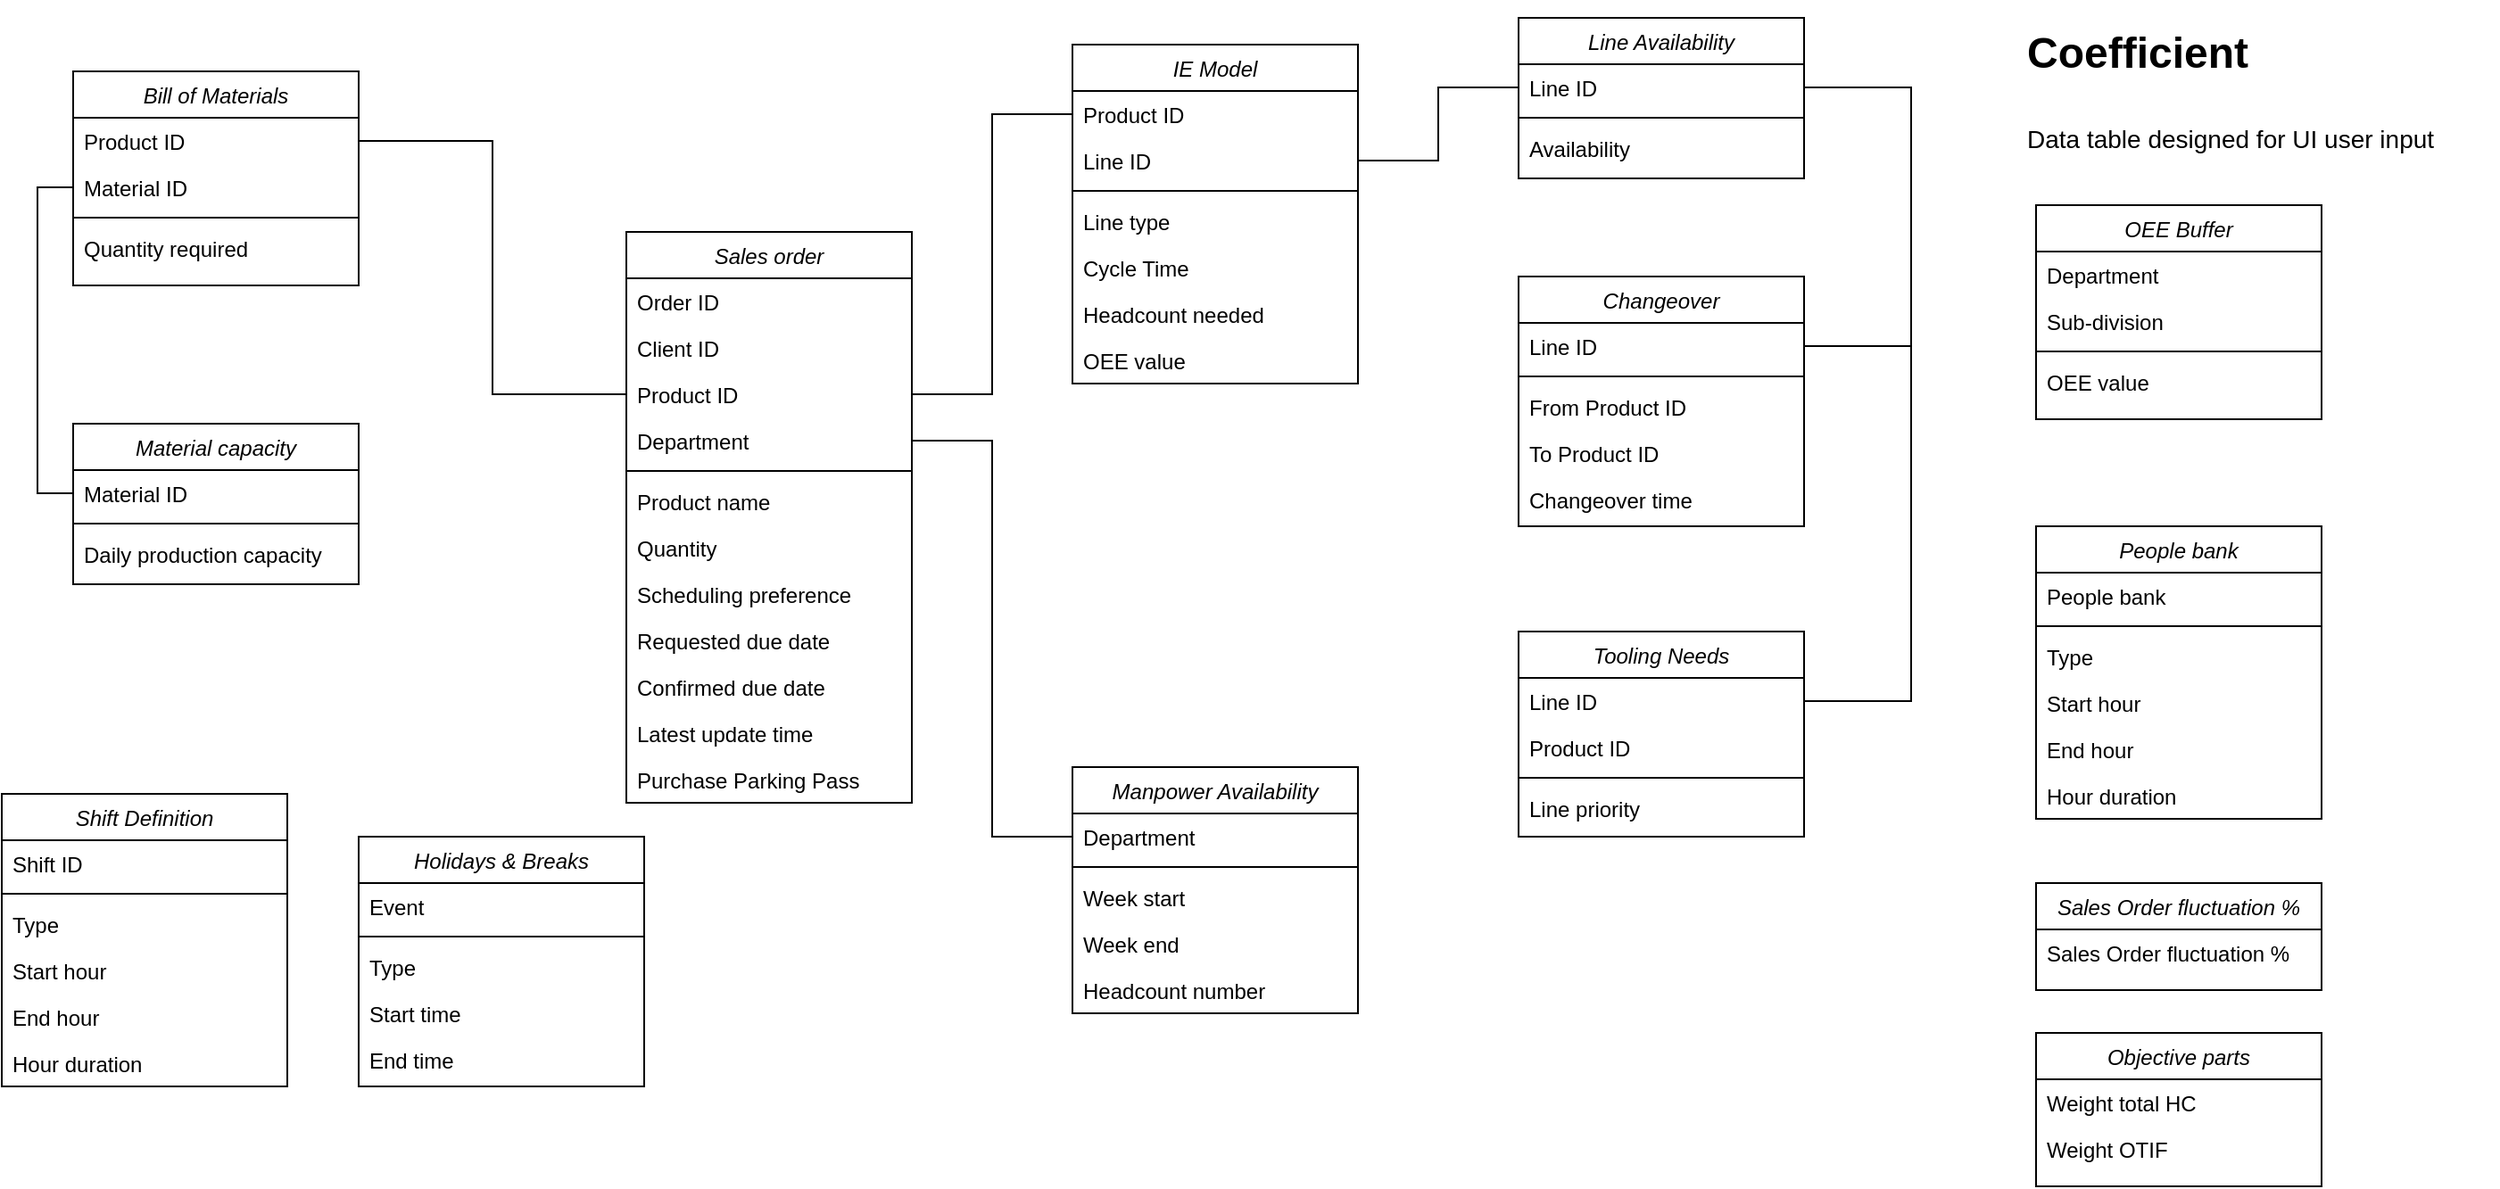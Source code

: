 <mxfile version="15.2.9" type="github">
  <diagram id="C5RBs43oDa-KdzZeNtuy" name="Page-1">
    <mxGraphModel dx="2391" dy="950" grid="1" gridSize="10" guides="1" tooltips="1" connect="1" arrows="1" fold="1" page="1" pageScale="1" pageWidth="827" pageHeight="1169" math="0" shadow="0">
      <root>
        <mxCell id="WIyWlLk6GJQsqaUBKTNV-0" />
        <mxCell id="WIyWlLk6GJQsqaUBKTNV-1" parent="WIyWlLk6GJQsqaUBKTNV-0" />
        <mxCell id="zkfFHV4jXpPFQw0GAbJ--0" value="Sales order" style="swimlane;fontStyle=2;align=center;verticalAlign=top;childLayout=stackLayout;horizontal=1;startSize=26;horizontalStack=0;resizeParent=1;resizeLast=0;collapsible=1;marginBottom=0;rounded=0;shadow=0;strokeWidth=1;" parent="WIyWlLk6GJQsqaUBKTNV-1" vertex="1">
          <mxGeometry x="-300" y="180" width="160" height="320" as="geometry">
            <mxRectangle x="230" y="140" width="160" height="26" as="alternateBounds" />
          </mxGeometry>
        </mxCell>
        <mxCell id="zkfFHV4jXpPFQw0GAbJ--1" value="Order ID" style="text;align=left;verticalAlign=top;spacingLeft=4;spacingRight=4;overflow=hidden;rotatable=0;points=[[0,0.5],[1,0.5]];portConstraint=eastwest;" parent="zkfFHV4jXpPFQw0GAbJ--0" vertex="1">
          <mxGeometry y="26" width="160" height="26" as="geometry" />
        </mxCell>
        <mxCell id="zkfFHV4jXpPFQw0GAbJ--2" value="Client ID" style="text;align=left;verticalAlign=top;spacingLeft=4;spacingRight=4;overflow=hidden;rotatable=0;points=[[0,0.5],[1,0.5]];portConstraint=eastwest;rounded=0;shadow=0;html=0;" parent="zkfFHV4jXpPFQw0GAbJ--0" vertex="1">
          <mxGeometry y="52" width="160" height="26" as="geometry" />
        </mxCell>
        <mxCell id="1jOO3ArM0hiH_svfBbHQ-134" value="Product ID" style="text;align=left;verticalAlign=top;spacingLeft=4;spacingRight=4;overflow=hidden;rotatable=0;points=[[0,0.5],[1,0.5]];portConstraint=eastwest;rounded=0;shadow=0;html=0;" vertex="1" parent="zkfFHV4jXpPFQw0GAbJ--0">
          <mxGeometry y="78" width="160" height="26" as="geometry" />
        </mxCell>
        <mxCell id="zkfFHV4jXpPFQw0GAbJ--3" value="Department" style="text;align=left;verticalAlign=top;spacingLeft=4;spacingRight=4;overflow=hidden;rotatable=0;points=[[0,0.5],[1,0.5]];portConstraint=eastwest;rounded=0;shadow=0;html=0;" parent="zkfFHV4jXpPFQw0GAbJ--0" vertex="1">
          <mxGeometry y="104" width="160" height="26" as="geometry" />
        </mxCell>
        <mxCell id="zkfFHV4jXpPFQw0GAbJ--4" value="" style="line;html=1;strokeWidth=1;align=left;verticalAlign=middle;spacingTop=-1;spacingLeft=3;spacingRight=3;rotatable=0;labelPosition=right;points=[];portConstraint=eastwest;" parent="zkfFHV4jXpPFQw0GAbJ--0" vertex="1">
          <mxGeometry y="130" width="160" height="8" as="geometry" />
        </mxCell>
        <mxCell id="1jOO3ArM0hiH_svfBbHQ-1" value="Product name" style="text;align=left;verticalAlign=top;spacingLeft=4;spacingRight=4;overflow=hidden;rotatable=0;points=[[0,0.5],[1,0.5]];portConstraint=eastwest;rounded=0;shadow=0;html=0;" vertex="1" parent="zkfFHV4jXpPFQw0GAbJ--0">
          <mxGeometry y="138" width="160" height="26" as="geometry" />
        </mxCell>
        <mxCell id="1jOO3ArM0hiH_svfBbHQ-2" value="Quantity" style="text;align=left;verticalAlign=top;spacingLeft=4;spacingRight=4;overflow=hidden;rotatable=0;points=[[0,0.5],[1,0.5]];portConstraint=eastwest;rounded=0;shadow=0;html=0;" vertex="1" parent="zkfFHV4jXpPFQw0GAbJ--0">
          <mxGeometry y="164" width="160" height="26" as="geometry" />
        </mxCell>
        <mxCell id="1jOO3ArM0hiH_svfBbHQ-5" value="Scheduling preference" style="text;align=left;verticalAlign=top;spacingLeft=4;spacingRight=4;overflow=hidden;rotatable=0;points=[[0,0.5],[1,0.5]];portConstraint=eastwest;rounded=0;shadow=0;html=0;" vertex="1" parent="zkfFHV4jXpPFQw0GAbJ--0">
          <mxGeometry y="190" width="160" height="26" as="geometry" />
        </mxCell>
        <mxCell id="1jOO3ArM0hiH_svfBbHQ-3" value="Requested due date" style="text;align=left;verticalAlign=top;spacingLeft=4;spacingRight=4;overflow=hidden;rotatable=0;points=[[0,0.5],[1,0.5]];portConstraint=eastwest;rounded=0;shadow=0;html=0;" vertex="1" parent="zkfFHV4jXpPFQw0GAbJ--0">
          <mxGeometry y="216" width="160" height="26" as="geometry" />
        </mxCell>
        <mxCell id="1jOO3ArM0hiH_svfBbHQ-4" value="Confirmed due date" style="text;align=left;verticalAlign=top;spacingLeft=4;spacingRight=4;overflow=hidden;rotatable=0;points=[[0,0.5],[1,0.5]];portConstraint=eastwest;rounded=0;shadow=0;html=0;" vertex="1" parent="zkfFHV4jXpPFQw0GAbJ--0">
          <mxGeometry y="242" width="160" height="26" as="geometry" />
        </mxCell>
        <mxCell id="1jOO3ArM0hiH_svfBbHQ-6" value="Latest update time" style="text;align=left;verticalAlign=top;spacingLeft=4;spacingRight=4;overflow=hidden;rotatable=0;points=[[0,0.5],[1,0.5]];portConstraint=eastwest;rounded=0;shadow=0;html=0;" vertex="1" parent="zkfFHV4jXpPFQw0GAbJ--0">
          <mxGeometry y="268" width="160" height="26" as="geometry" />
        </mxCell>
        <mxCell id="zkfFHV4jXpPFQw0GAbJ--5" value="Purchase Parking Pass" style="text;align=left;verticalAlign=top;spacingLeft=4;spacingRight=4;overflow=hidden;rotatable=0;points=[[0,0.5],[1,0.5]];portConstraint=eastwest;" parent="zkfFHV4jXpPFQw0GAbJ--0" vertex="1">
          <mxGeometry y="294" width="160" height="26" as="geometry" />
        </mxCell>
        <mxCell id="1jOO3ArM0hiH_svfBbHQ-14" value="Line Availability" style="swimlane;fontStyle=2;align=center;verticalAlign=top;childLayout=stackLayout;horizontal=1;startSize=26;horizontalStack=0;resizeParent=1;resizeLast=0;collapsible=1;marginBottom=0;rounded=0;shadow=0;strokeWidth=1;" vertex="1" parent="WIyWlLk6GJQsqaUBKTNV-1">
          <mxGeometry x="200" y="60" width="160" height="90" as="geometry">
            <mxRectangle x="230" y="140" width="160" height="26" as="alternateBounds" />
          </mxGeometry>
        </mxCell>
        <mxCell id="1jOO3ArM0hiH_svfBbHQ-15" value="Line ID" style="text;align=left;verticalAlign=top;spacingLeft=4;spacingRight=4;overflow=hidden;rotatable=0;points=[[0,0.5],[1,0.5]];portConstraint=eastwest;" vertex="1" parent="1jOO3ArM0hiH_svfBbHQ-14">
          <mxGeometry y="26" width="160" height="26" as="geometry" />
        </mxCell>
        <mxCell id="1jOO3ArM0hiH_svfBbHQ-18" value="" style="line;html=1;strokeWidth=1;align=left;verticalAlign=middle;spacingTop=-1;spacingLeft=3;spacingRight=3;rotatable=0;labelPosition=right;points=[];portConstraint=eastwest;" vertex="1" parent="1jOO3ArM0hiH_svfBbHQ-14">
          <mxGeometry y="52" width="160" height="8" as="geometry" />
        </mxCell>
        <mxCell id="1jOO3ArM0hiH_svfBbHQ-19" value="Availability" style="text;align=left;verticalAlign=top;spacingLeft=4;spacingRight=4;overflow=hidden;rotatable=0;points=[[0,0.5],[1,0.5]];portConstraint=eastwest;rounded=0;shadow=0;html=0;" vertex="1" parent="1jOO3ArM0hiH_svfBbHQ-14">
          <mxGeometry y="60" width="160" height="26" as="geometry" />
        </mxCell>
        <mxCell id="1jOO3ArM0hiH_svfBbHQ-26" value="IE Model" style="swimlane;fontStyle=2;align=center;verticalAlign=top;childLayout=stackLayout;horizontal=1;startSize=26;horizontalStack=0;resizeParent=1;resizeLast=0;collapsible=1;marginBottom=0;rounded=0;shadow=0;strokeWidth=1;" vertex="1" parent="WIyWlLk6GJQsqaUBKTNV-1">
          <mxGeometry x="-50" y="75" width="160" height="190" as="geometry">
            <mxRectangle x="230" y="140" width="160" height="26" as="alternateBounds" />
          </mxGeometry>
        </mxCell>
        <mxCell id="1jOO3ArM0hiH_svfBbHQ-27" value="Product ID" style="text;align=left;verticalAlign=top;spacingLeft=4;spacingRight=4;overflow=hidden;rotatable=0;points=[[0,0.5],[1,0.5]];portConstraint=eastwest;" vertex="1" parent="1jOO3ArM0hiH_svfBbHQ-26">
          <mxGeometry y="26" width="160" height="26" as="geometry" />
        </mxCell>
        <mxCell id="1jOO3ArM0hiH_svfBbHQ-30" value="Line ID" style="text;align=left;verticalAlign=top;spacingLeft=4;spacingRight=4;overflow=hidden;rotatable=0;points=[[0,0.5],[1,0.5]];portConstraint=eastwest;" vertex="1" parent="1jOO3ArM0hiH_svfBbHQ-26">
          <mxGeometry y="52" width="160" height="26" as="geometry" />
        </mxCell>
        <mxCell id="1jOO3ArM0hiH_svfBbHQ-28" value="" style="line;html=1;strokeWidth=1;align=left;verticalAlign=middle;spacingTop=-1;spacingLeft=3;spacingRight=3;rotatable=0;labelPosition=right;points=[];portConstraint=eastwest;" vertex="1" parent="1jOO3ArM0hiH_svfBbHQ-26">
          <mxGeometry y="78" width="160" height="8" as="geometry" />
        </mxCell>
        <mxCell id="1jOO3ArM0hiH_svfBbHQ-29" value="Line type" style="text;align=left;verticalAlign=top;spacingLeft=4;spacingRight=4;overflow=hidden;rotatable=0;points=[[0,0.5],[1,0.5]];portConstraint=eastwest;rounded=0;shadow=0;html=0;" vertex="1" parent="1jOO3ArM0hiH_svfBbHQ-26">
          <mxGeometry y="86" width="160" height="26" as="geometry" />
        </mxCell>
        <mxCell id="1jOO3ArM0hiH_svfBbHQ-31" value="Cycle Time" style="text;align=left;verticalAlign=top;spacingLeft=4;spacingRight=4;overflow=hidden;rotatable=0;points=[[0,0.5],[1,0.5]];portConstraint=eastwest;rounded=0;shadow=0;html=0;" vertex="1" parent="1jOO3ArM0hiH_svfBbHQ-26">
          <mxGeometry y="112" width="160" height="26" as="geometry" />
        </mxCell>
        <mxCell id="1jOO3ArM0hiH_svfBbHQ-32" value="Headcount needed" style="text;align=left;verticalAlign=top;spacingLeft=4;spacingRight=4;overflow=hidden;rotatable=0;points=[[0,0.5],[1,0.5]];portConstraint=eastwest;rounded=0;shadow=0;html=0;" vertex="1" parent="1jOO3ArM0hiH_svfBbHQ-26">
          <mxGeometry y="138" width="160" height="26" as="geometry" />
        </mxCell>
        <mxCell id="1jOO3ArM0hiH_svfBbHQ-33" value="OEE value" style="text;align=left;verticalAlign=top;spacingLeft=4;spacingRight=4;overflow=hidden;rotatable=0;points=[[0,0.5],[1,0.5]];portConstraint=eastwest;rounded=0;shadow=0;html=0;" vertex="1" parent="1jOO3ArM0hiH_svfBbHQ-26">
          <mxGeometry y="164" width="160" height="26" as="geometry" />
        </mxCell>
        <mxCell id="1jOO3ArM0hiH_svfBbHQ-35" value="Changeover" style="swimlane;fontStyle=2;align=center;verticalAlign=top;childLayout=stackLayout;horizontal=1;startSize=26;horizontalStack=0;resizeParent=1;resizeLast=0;collapsible=1;marginBottom=0;rounded=0;shadow=0;strokeWidth=1;" vertex="1" parent="WIyWlLk6GJQsqaUBKTNV-1">
          <mxGeometry x="200" y="205" width="160" height="140" as="geometry">
            <mxRectangle x="230" y="140" width="160" height="26" as="alternateBounds" />
          </mxGeometry>
        </mxCell>
        <mxCell id="1jOO3ArM0hiH_svfBbHQ-36" value="Line ID" style="text;align=left;verticalAlign=top;spacingLeft=4;spacingRight=4;overflow=hidden;rotatable=0;points=[[0,0.5],[1,0.5]];portConstraint=eastwest;" vertex="1" parent="1jOO3ArM0hiH_svfBbHQ-35">
          <mxGeometry y="26" width="160" height="26" as="geometry" />
        </mxCell>
        <mxCell id="1jOO3ArM0hiH_svfBbHQ-37" value="" style="line;html=1;strokeWidth=1;align=left;verticalAlign=middle;spacingTop=-1;spacingLeft=3;spacingRight=3;rotatable=0;labelPosition=right;points=[];portConstraint=eastwest;" vertex="1" parent="1jOO3ArM0hiH_svfBbHQ-35">
          <mxGeometry y="52" width="160" height="8" as="geometry" />
        </mxCell>
        <mxCell id="1jOO3ArM0hiH_svfBbHQ-38" value="From Product ID" style="text;align=left;verticalAlign=top;spacingLeft=4;spacingRight=4;overflow=hidden;rotatable=0;points=[[0,0.5],[1,0.5]];portConstraint=eastwest;rounded=0;shadow=0;html=0;" vertex="1" parent="1jOO3ArM0hiH_svfBbHQ-35">
          <mxGeometry y="60" width="160" height="26" as="geometry" />
        </mxCell>
        <mxCell id="1jOO3ArM0hiH_svfBbHQ-39" value="To Product ID" style="text;align=left;verticalAlign=top;spacingLeft=4;spacingRight=4;overflow=hidden;rotatable=0;points=[[0,0.5],[1,0.5]];portConstraint=eastwest;rounded=0;shadow=0;html=0;" vertex="1" parent="1jOO3ArM0hiH_svfBbHQ-35">
          <mxGeometry y="86" width="160" height="26" as="geometry" />
        </mxCell>
        <mxCell id="1jOO3ArM0hiH_svfBbHQ-40" value="Changeover time" style="text;align=left;verticalAlign=top;spacingLeft=4;spacingRight=4;overflow=hidden;rotatable=0;points=[[0,0.5],[1,0.5]];portConstraint=eastwest;rounded=0;shadow=0;html=0;" vertex="1" parent="1jOO3ArM0hiH_svfBbHQ-35">
          <mxGeometry y="112" width="160" height="26" as="geometry" />
        </mxCell>
        <mxCell id="1jOO3ArM0hiH_svfBbHQ-42" value="Tooling Needs" style="swimlane;fontStyle=2;align=center;verticalAlign=top;childLayout=stackLayout;horizontal=1;startSize=26;horizontalStack=0;resizeParent=1;resizeLast=0;collapsible=1;marginBottom=0;rounded=0;shadow=0;strokeWidth=1;" vertex="1" parent="WIyWlLk6GJQsqaUBKTNV-1">
          <mxGeometry x="200" y="404" width="160" height="115" as="geometry">
            <mxRectangle x="230" y="140" width="160" height="26" as="alternateBounds" />
          </mxGeometry>
        </mxCell>
        <mxCell id="1jOO3ArM0hiH_svfBbHQ-43" value="Line ID" style="text;align=left;verticalAlign=top;spacingLeft=4;spacingRight=4;overflow=hidden;rotatable=0;points=[[0,0.5],[1,0.5]];portConstraint=eastwest;" vertex="1" parent="1jOO3ArM0hiH_svfBbHQ-42">
          <mxGeometry y="26" width="160" height="26" as="geometry" />
        </mxCell>
        <mxCell id="1jOO3ArM0hiH_svfBbHQ-48" value="Product ID" style="text;align=left;verticalAlign=top;spacingLeft=4;spacingRight=4;overflow=hidden;rotatable=0;points=[[0,0.5],[1,0.5]];portConstraint=eastwest;" vertex="1" parent="1jOO3ArM0hiH_svfBbHQ-42">
          <mxGeometry y="52" width="160" height="26" as="geometry" />
        </mxCell>
        <mxCell id="1jOO3ArM0hiH_svfBbHQ-44" value="" style="line;html=1;strokeWidth=1;align=left;verticalAlign=middle;spacingTop=-1;spacingLeft=3;spacingRight=3;rotatable=0;labelPosition=right;points=[];portConstraint=eastwest;" vertex="1" parent="1jOO3ArM0hiH_svfBbHQ-42">
          <mxGeometry y="78" width="160" height="8" as="geometry" />
        </mxCell>
        <mxCell id="1jOO3ArM0hiH_svfBbHQ-45" value="Line priority" style="text;align=left;verticalAlign=top;spacingLeft=4;spacingRight=4;overflow=hidden;rotatable=0;points=[[0,0.5],[1,0.5]];portConstraint=eastwest;rounded=0;shadow=0;html=0;" vertex="1" parent="1jOO3ArM0hiH_svfBbHQ-42">
          <mxGeometry y="86" width="160" height="26" as="geometry" />
        </mxCell>
        <mxCell id="1jOO3ArM0hiH_svfBbHQ-49" value="Manpower Availability" style="swimlane;fontStyle=2;align=center;verticalAlign=top;childLayout=stackLayout;horizontal=1;startSize=26;horizontalStack=0;resizeParent=1;resizeLast=0;collapsible=1;marginBottom=0;rounded=0;shadow=0;strokeWidth=1;" vertex="1" parent="WIyWlLk6GJQsqaUBKTNV-1">
          <mxGeometry x="-50" y="480" width="160" height="138" as="geometry">
            <mxRectangle x="230" y="140" width="160" height="26" as="alternateBounds" />
          </mxGeometry>
        </mxCell>
        <mxCell id="1jOO3ArM0hiH_svfBbHQ-50" value="Department" style="text;align=left;verticalAlign=top;spacingLeft=4;spacingRight=4;overflow=hidden;rotatable=0;points=[[0,0.5],[1,0.5]];portConstraint=eastwest;" vertex="1" parent="1jOO3ArM0hiH_svfBbHQ-49">
          <mxGeometry y="26" width="160" height="26" as="geometry" />
        </mxCell>
        <mxCell id="1jOO3ArM0hiH_svfBbHQ-52" value="" style="line;html=1;strokeWidth=1;align=left;verticalAlign=middle;spacingTop=-1;spacingLeft=3;spacingRight=3;rotatable=0;labelPosition=right;points=[];portConstraint=eastwest;" vertex="1" parent="1jOO3ArM0hiH_svfBbHQ-49">
          <mxGeometry y="52" width="160" height="8" as="geometry" />
        </mxCell>
        <mxCell id="1jOO3ArM0hiH_svfBbHQ-53" value="Week start" style="text;align=left;verticalAlign=top;spacingLeft=4;spacingRight=4;overflow=hidden;rotatable=0;points=[[0,0.5],[1,0.5]];portConstraint=eastwest;rounded=0;shadow=0;html=0;" vertex="1" parent="1jOO3ArM0hiH_svfBbHQ-49">
          <mxGeometry y="60" width="160" height="26" as="geometry" />
        </mxCell>
        <mxCell id="1jOO3ArM0hiH_svfBbHQ-54" value="Week end" style="text;align=left;verticalAlign=top;spacingLeft=4;spacingRight=4;overflow=hidden;rotatable=0;points=[[0,0.5],[1,0.5]];portConstraint=eastwest;rounded=0;shadow=0;html=0;" vertex="1" parent="1jOO3ArM0hiH_svfBbHQ-49">
          <mxGeometry y="86" width="160" height="26" as="geometry" />
        </mxCell>
        <mxCell id="1jOO3ArM0hiH_svfBbHQ-55" value="Headcount number" style="text;align=left;verticalAlign=top;spacingLeft=4;spacingRight=4;overflow=hidden;rotatable=0;points=[[0,0.5],[1,0.5]];portConstraint=eastwest;rounded=0;shadow=0;html=0;" vertex="1" parent="1jOO3ArM0hiH_svfBbHQ-49">
          <mxGeometry y="112" width="160" height="26" as="geometry" />
        </mxCell>
        <mxCell id="1jOO3ArM0hiH_svfBbHQ-56" value="Shift Definition" style="swimlane;fontStyle=2;align=center;verticalAlign=top;childLayout=stackLayout;horizontal=1;startSize=26;horizontalStack=0;resizeParent=1;resizeLast=0;collapsible=1;marginBottom=0;rounded=0;shadow=0;strokeWidth=1;" vertex="1" parent="WIyWlLk6GJQsqaUBKTNV-1">
          <mxGeometry x="-650" y="495" width="160" height="164" as="geometry">
            <mxRectangle x="230" y="140" width="160" height="26" as="alternateBounds" />
          </mxGeometry>
        </mxCell>
        <mxCell id="1jOO3ArM0hiH_svfBbHQ-57" value="Shift ID" style="text;align=left;verticalAlign=top;spacingLeft=4;spacingRight=4;overflow=hidden;rotatable=0;points=[[0,0.5],[1,0.5]];portConstraint=eastwest;" vertex="1" parent="1jOO3ArM0hiH_svfBbHQ-56">
          <mxGeometry y="26" width="160" height="26" as="geometry" />
        </mxCell>
        <mxCell id="1jOO3ArM0hiH_svfBbHQ-58" value="" style="line;html=1;strokeWidth=1;align=left;verticalAlign=middle;spacingTop=-1;spacingLeft=3;spacingRight=3;rotatable=0;labelPosition=right;points=[];portConstraint=eastwest;" vertex="1" parent="1jOO3ArM0hiH_svfBbHQ-56">
          <mxGeometry y="52" width="160" height="8" as="geometry" />
        </mxCell>
        <mxCell id="1jOO3ArM0hiH_svfBbHQ-59" value="Type" style="text;align=left;verticalAlign=top;spacingLeft=4;spacingRight=4;overflow=hidden;rotatable=0;points=[[0,0.5],[1,0.5]];portConstraint=eastwest;rounded=0;shadow=0;html=0;" vertex="1" parent="1jOO3ArM0hiH_svfBbHQ-56">
          <mxGeometry y="60" width="160" height="26" as="geometry" />
        </mxCell>
        <mxCell id="1jOO3ArM0hiH_svfBbHQ-60" value="Start hour" style="text;align=left;verticalAlign=top;spacingLeft=4;spacingRight=4;overflow=hidden;rotatable=0;points=[[0,0.5],[1,0.5]];portConstraint=eastwest;rounded=0;shadow=0;html=0;" vertex="1" parent="1jOO3ArM0hiH_svfBbHQ-56">
          <mxGeometry y="86" width="160" height="26" as="geometry" />
        </mxCell>
        <mxCell id="1jOO3ArM0hiH_svfBbHQ-61" value="End hour" style="text;align=left;verticalAlign=top;spacingLeft=4;spacingRight=4;overflow=hidden;rotatable=0;points=[[0,0.5],[1,0.5]];portConstraint=eastwest;rounded=0;shadow=0;html=0;" vertex="1" parent="1jOO3ArM0hiH_svfBbHQ-56">
          <mxGeometry y="112" width="160" height="26" as="geometry" />
        </mxCell>
        <mxCell id="1jOO3ArM0hiH_svfBbHQ-75" value="Hour duration" style="text;align=left;verticalAlign=top;spacingLeft=4;spacingRight=4;overflow=hidden;rotatable=0;points=[[0,0.5],[1,0.5]];portConstraint=eastwest;rounded=0;shadow=0;html=0;" vertex="1" parent="1jOO3ArM0hiH_svfBbHQ-56">
          <mxGeometry y="138" width="160" height="26" as="geometry" />
        </mxCell>
        <mxCell id="1jOO3ArM0hiH_svfBbHQ-62" value="Holidays &amp; Breaks" style="swimlane;fontStyle=2;align=center;verticalAlign=top;childLayout=stackLayout;horizontal=1;startSize=26;horizontalStack=0;resizeParent=1;resizeLast=0;collapsible=1;marginBottom=0;rounded=0;shadow=0;strokeWidth=1;" vertex="1" parent="WIyWlLk6GJQsqaUBKTNV-1">
          <mxGeometry x="-450" y="519" width="160" height="140" as="geometry">
            <mxRectangle x="230" y="140" width="160" height="26" as="alternateBounds" />
          </mxGeometry>
        </mxCell>
        <mxCell id="1jOO3ArM0hiH_svfBbHQ-63" value="Event" style="text;align=left;verticalAlign=top;spacingLeft=4;spacingRight=4;overflow=hidden;rotatable=0;points=[[0,0.5],[1,0.5]];portConstraint=eastwest;" vertex="1" parent="1jOO3ArM0hiH_svfBbHQ-62">
          <mxGeometry y="26" width="160" height="26" as="geometry" />
        </mxCell>
        <mxCell id="1jOO3ArM0hiH_svfBbHQ-64" value="" style="line;html=1;strokeWidth=1;align=left;verticalAlign=middle;spacingTop=-1;spacingLeft=3;spacingRight=3;rotatable=0;labelPosition=right;points=[];portConstraint=eastwest;" vertex="1" parent="1jOO3ArM0hiH_svfBbHQ-62">
          <mxGeometry y="52" width="160" height="8" as="geometry" />
        </mxCell>
        <mxCell id="1jOO3ArM0hiH_svfBbHQ-65" value="Type" style="text;align=left;verticalAlign=top;spacingLeft=4;spacingRight=4;overflow=hidden;rotatable=0;points=[[0,0.5],[1,0.5]];portConstraint=eastwest;rounded=0;shadow=0;html=0;" vertex="1" parent="1jOO3ArM0hiH_svfBbHQ-62">
          <mxGeometry y="60" width="160" height="26" as="geometry" />
        </mxCell>
        <mxCell id="1jOO3ArM0hiH_svfBbHQ-66" value="Start time" style="text;align=left;verticalAlign=top;spacingLeft=4;spacingRight=4;overflow=hidden;rotatable=0;points=[[0,0.5],[1,0.5]];portConstraint=eastwest;rounded=0;shadow=0;html=0;" vertex="1" parent="1jOO3ArM0hiH_svfBbHQ-62">
          <mxGeometry y="86" width="160" height="26" as="geometry" />
        </mxCell>
        <mxCell id="1jOO3ArM0hiH_svfBbHQ-67" value="End time" style="text;align=left;verticalAlign=top;spacingLeft=4;spacingRight=4;overflow=hidden;rotatable=0;points=[[0,0.5],[1,0.5]];portConstraint=eastwest;rounded=0;shadow=0;html=0;" vertex="1" parent="1jOO3ArM0hiH_svfBbHQ-62">
          <mxGeometry y="112" width="160" height="26" as="geometry" />
        </mxCell>
        <mxCell id="1jOO3ArM0hiH_svfBbHQ-68" value="Material capacity" style="swimlane;fontStyle=2;align=center;verticalAlign=top;childLayout=stackLayout;horizontal=1;startSize=26;horizontalStack=0;resizeParent=1;resizeLast=0;collapsible=1;marginBottom=0;rounded=0;shadow=0;strokeWidth=1;" vertex="1" parent="WIyWlLk6GJQsqaUBKTNV-1">
          <mxGeometry x="-610" y="287.5" width="160" height="90" as="geometry">
            <mxRectangle x="230" y="140" width="160" height="26" as="alternateBounds" />
          </mxGeometry>
        </mxCell>
        <mxCell id="1jOO3ArM0hiH_svfBbHQ-69" value="Material ID" style="text;align=left;verticalAlign=top;spacingLeft=4;spacingRight=4;overflow=hidden;rotatable=0;points=[[0,0.5],[1,0.5]];portConstraint=eastwest;" vertex="1" parent="1jOO3ArM0hiH_svfBbHQ-68">
          <mxGeometry y="26" width="160" height="26" as="geometry" />
        </mxCell>
        <mxCell id="1jOO3ArM0hiH_svfBbHQ-70" value="" style="line;html=1;strokeWidth=1;align=left;verticalAlign=middle;spacingTop=-1;spacingLeft=3;spacingRight=3;rotatable=0;labelPosition=right;points=[];portConstraint=eastwest;" vertex="1" parent="1jOO3ArM0hiH_svfBbHQ-68">
          <mxGeometry y="52" width="160" height="8" as="geometry" />
        </mxCell>
        <mxCell id="1jOO3ArM0hiH_svfBbHQ-71" value="Daily production capacity" style="text;align=left;verticalAlign=top;spacingLeft=4;spacingRight=4;overflow=hidden;rotatable=0;points=[[0,0.5],[1,0.5]];portConstraint=eastwest;rounded=0;shadow=0;html=0;" vertex="1" parent="1jOO3ArM0hiH_svfBbHQ-68">
          <mxGeometry y="60" width="160" height="26" as="geometry" />
        </mxCell>
        <mxCell id="1jOO3ArM0hiH_svfBbHQ-78" value="Bill of Materials" style="swimlane;fontStyle=2;align=center;verticalAlign=top;childLayout=stackLayout;horizontal=1;startSize=26;horizontalStack=0;resizeParent=1;resizeLast=0;collapsible=1;marginBottom=0;rounded=0;shadow=0;strokeWidth=1;" vertex="1" parent="WIyWlLk6GJQsqaUBKTNV-1">
          <mxGeometry x="-610" y="90" width="160" height="120" as="geometry">
            <mxRectangle x="230" y="140" width="160" height="26" as="alternateBounds" />
          </mxGeometry>
        </mxCell>
        <mxCell id="1jOO3ArM0hiH_svfBbHQ-79" value="Product ID" style="text;align=left;verticalAlign=top;spacingLeft=4;spacingRight=4;overflow=hidden;rotatable=0;points=[[0,0.5],[1,0.5]];portConstraint=eastwest;" vertex="1" parent="1jOO3ArM0hiH_svfBbHQ-78">
          <mxGeometry y="26" width="160" height="26" as="geometry" />
        </mxCell>
        <mxCell id="1jOO3ArM0hiH_svfBbHQ-110" value="Material ID" style="text;align=left;verticalAlign=top;spacingLeft=4;spacingRight=4;overflow=hidden;rotatable=0;points=[[0,0.5],[1,0.5]];portConstraint=eastwest;" vertex="1" parent="1jOO3ArM0hiH_svfBbHQ-78">
          <mxGeometry y="52" width="160" height="26" as="geometry" />
        </mxCell>
        <mxCell id="1jOO3ArM0hiH_svfBbHQ-80" value="" style="line;html=1;strokeWidth=1;align=left;verticalAlign=middle;spacingTop=-1;spacingLeft=3;spacingRight=3;rotatable=0;labelPosition=right;points=[];portConstraint=eastwest;" vertex="1" parent="1jOO3ArM0hiH_svfBbHQ-78">
          <mxGeometry y="78" width="160" height="8" as="geometry" />
        </mxCell>
        <mxCell id="1jOO3ArM0hiH_svfBbHQ-81" value="Quantity required" style="text;align=left;verticalAlign=top;spacingLeft=4;spacingRight=4;overflow=hidden;rotatable=0;points=[[0,0.5],[1,0.5]];portConstraint=eastwest;rounded=0;shadow=0;html=0;" vertex="1" parent="1jOO3ArM0hiH_svfBbHQ-78">
          <mxGeometry y="86" width="160" height="26" as="geometry" />
        </mxCell>
        <mxCell id="1jOO3ArM0hiH_svfBbHQ-85" value="OEE Buffer" style="swimlane;fontStyle=2;align=center;verticalAlign=top;childLayout=stackLayout;horizontal=1;startSize=26;horizontalStack=0;resizeParent=1;resizeLast=0;collapsible=1;marginBottom=0;rounded=0;shadow=0;strokeWidth=1;" vertex="1" parent="WIyWlLk6GJQsqaUBKTNV-1">
          <mxGeometry x="490" y="165" width="160" height="120" as="geometry">
            <mxRectangle x="230" y="140" width="160" height="26" as="alternateBounds" />
          </mxGeometry>
        </mxCell>
        <mxCell id="1jOO3ArM0hiH_svfBbHQ-86" value="Department" style="text;align=left;verticalAlign=top;spacingLeft=4;spacingRight=4;overflow=hidden;rotatable=0;points=[[0,0.5],[1,0.5]];portConstraint=eastwest;" vertex="1" parent="1jOO3ArM0hiH_svfBbHQ-85">
          <mxGeometry y="26" width="160" height="26" as="geometry" />
        </mxCell>
        <mxCell id="1jOO3ArM0hiH_svfBbHQ-111" value="Sub-division" style="text;align=left;verticalAlign=top;spacingLeft=4;spacingRight=4;overflow=hidden;rotatable=0;points=[[0,0.5],[1,0.5]];portConstraint=eastwest;" vertex="1" parent="1jOO3ArM0hiH_svfBbHQ-85">
          <mxGeometry y="52" width="160" height="26" as="geometry" />
        </mxCell>
        <mxCell id="1jOO3ArM0hiH_svfBbHQ-87" value="" style="line;html=1;strokeWidth=1;align=left;verticalAlign=middle;spacingTop=-1;spacingLeft=3;spacingRight=3;rotatable=0;labelPosition=right;points=[];portConstraint=eastwest;" vertex="1" parent="1jOO3ArM0hiH_svfBbHQ-85">
          <mxGeometry y="78" width="160" height="8" as="geometry" />
        </mxCell>
        <mxCell id="1jOO3ArM0hiH_svfBbHQ-88" value="OEE value" style="text;align=left;verticalAlign=top;spacingLeft=4;spacingRight=4;overflow=hidden;rotatable=0;points=[[0,0.5],[1,0.5]];portConstraint=eastwest;rounded=0;shadow=0;html=0;" vertex="1" parent="1jOO3ArM0hiH_svfBbHQ-85">
          <mxGeometry y="86" width="160" height="26" as="geometry" />
        </mxCell>
        <mxCell id="1jOO3ArM0hiH_svfBbHQ-92" value="People bank" style="swimlane;fontStyle=2;align=center;verticalAlign=top;childLayout=stackLayout;horizontal=1;startSize=26;horizontalStack=0;resizeParent=1;resizeLast=0;collapsible=1;marginBottom=0;rounded=0;shadow=0;strokeWidth=1;" vertex="1" parent="WIyWlLk6GJQsqaUBKTNV-1">
          <mxGeometry x="490" y="345" width="160" height="164" as="geometry">
            <mxRectangle x="230" y="140" width="160" height="26" as="alternateBounds" />
          </mxGeometry>
        </mxCell>
        <mxCell id="1jOO3ArM0hiH_svfBbHQ-93" value="People bank" style="text;align=left;verticalAlign=top;spacingLeft=4;spacingRight=4;overflow=hidden;rotatable=0;points=[[0,0.5],[1,0.5]];portConstraint=eastwest;" vertex="1" parent="1jOO3ArM0hiH_svfBbHQ-92">
          <mxGeometry y="26" width="160" height="26" as="geometry" />
        </mxCell>
        <mxCell id="1jOO3ArM0hiH_svfBbHQ-94" value="" style="line;html=1;strokeWidth=1;align=left;verticalAlign=middle;spacingTop=-1;spacingLeft=3;spacingRight=3;rotatable=0;labelPosition=right;points=[];portConstraint=eastwest;" vertex="1" parent="1jOO3ArM0hiH_svfBbHQ-92">
          <mxGeometry y="52" width="160" height="8" as="geometry" />
        </mxCell>
        <mxCell id="1jOO3ArM0hiH_svfBbHQ-95" value="Type" style="text;align=left;verticalAlign=top;spacingLeft=4;spacingRight=4;overflow=hidden;rotatable=0;points=[[0,0.5],[1,0.5]];portConstraint=eastwest;rounded=0;shadow=0;html=0;" vertex="1" parent="1jOO3ArM0hiH_svfBbHQ-92">
          <mxGeometry y="60" width="160" height="26" as="geometry" />
        </mxCell>
        <mxCell id="1jOO3ArM0hiH_svfBbHQ-96" value="Start hour" style="text;align=left;verticalAlign=top;spacingLeft=4;spacingRight=4;overflow=hidden;rotatable=0;points=[[0,0.5],[1,0.5]];portConstraint=eastwest;rounded=0;shadow=0;html=0;" vertex="1" parent="1jOO3ArM0hiH_svfBbHQ-92">
          <mxGeometry y="86" width="160" height="26" as="geometry" />
        </mxCell>
        <mxCell id="1jOO3ArM0hiH_svfBbHQ-97" value="End hour" style="text;align=left;verticalAlign=top;spacingLeft=4;spacingRight=4;overflow=hidden;rotatable=0;points=[[0,0.5],[1,0.5]];portConstraint=eastwest;rounded=0;shadow=0;html=0;" vertex="1" parent="1jOO3ArM0hiH_svfBbHQ-92">
          <mxGeometry y="112" width="160" height="26" as="geometry" />
        </mxCell>
        <mxCell id="1jOO3ArM0hiH_svfBbHQ-98" value="Hour duration" style="text;align=left;verticalAlign=top;spacingLeft=4;spacingRight=4;overflow=hidden;rotatable=0;points=[[0,0.5],[1,0.5]];portConstraint=eastwest;rounded=0;shadow=0;html=0;" vertex="1" parent="1jOO3ArM0hiH_svfBbHQ-92">
          <mxGeometry y="138" width="160" height="26" as="geometry" />
        </mxCell>
        <mxCell id="1jOO3ArM0hiH_svfBbHQ-106" value="Objective parts" style="swimlane;fontStyle=2;align=center;verticalAlign=top;childLayout=stackLayout;horizontal=1;startSize=26;horizontalStack=0;resizeParent=1;resizeLast=0;collapsible=1;marginBottom=0;rounded=0;shadow=0;strokeWidth=1;" vertex="1" parent="WIyWlLk6GJQsqaUBKTNV-1">
          <mxGeometry x="490" y="629" width="160" height="86" as="geometry">
            <mxRectangle x="230" y="140" width="160" height="26" as="alternateBounds" />
          </mxGeometry>
        </mxCell>
        <mxCell id="1jOO3ArM0hiH_svfBbHQ-107" value="Weight total HC" style="text;align=left;verticalAlign=top;spacingLeft=4;spacingRight=4;overflow=hidden;rotatable=0;points=[[0,0.5],[1,0.5]];portConstraint=eastwest;" vertex="1" parent="1jOO3ArM0hiH_svfBbHQ-106">
          <mxGeometry y="26" width="160" height="26" as="geometry" />
        </mxCell>
        <mxCell id="1jOO3ArM0hiH_svfBbHQ-112" value="Weight OTIF" style="text;align=left;verticalAlign=top;spacingLeft=4;spacingRight=4;overflow=hidden;rotatable=0;points=[[0,0.5],[1,0.5]];portConstraint=eastwest;" vertex="1" parent="1jOO3ArM0hiH_svfBbHQ-106">
          <mxGeometry y="52" width="160" height="26" as="geometry" />
        </mxCell>
        <mxCell id="1jOO3ArM0hiH_svfBbHQ-113" value="Sales Order fluctuation %" style="swimlane;fontStyle=2;align=center;verticalAlign=top;childLayout=stackLayout;horizontal=1;startSize=26;horizontalStack=0;resizeParent=1;resizeLast=0;collapsible=1;marginBottom=0;rounded=0;shadow=0;strokeWidth=1;" vertex="1" parent="WIyWlLk6GJQsqaUBKTNV-1">
          <mxGeometry x="490" y="545" width="160" height="60" as="geometry">
            <mxRectangle x="230" y="140" width="160" height="26" as="alternateBounds" />
          </mxGeometry>
        </mxCell>
        <mxCell id="1jOO3ArM0hiH_svfBbHQ-114" value="Sales Order fluctuation %" style="text;align=left;verticalAlign=top;spacingLeft=4;spacingRight=4;overflow=hidden;rotatable=0;points=[[0,0.5],[1,0.5]];portConstraint=eastwest;" vertex="1" parent="1jOO3ArM0hiH_svfBbHQ-113">
          <mxGeometry y="26" width="160" height="26" as="geometry" />
        </mxCell>
        <mxCell id="1jOO3ArM0hiH_svfBbHQ-117" value="&lt;h1&gt;&lt;span&gt;Coefficient&amp;nbsp;&lt;/span&gt;&lt;/h1&gt;&lt;h1&gt;&lt;span style=&quot;font-weight: normal&quot;&gt;&lt;font style=&quot;font-size: 14px&quot;&gt;Data table designed for UI user input&lt;/font&gt;&lt;/span&gt;&lt;br&gt;&lt;/h1&gt;" style="text;html=1;strokeColor=none;fillColor=none;spacing=5;spacingTop=-20;whiteSpace=wrap;overflow=hidden;rounded=0;" vertex="1" parent="WIyWlLk6GJQsqaUBKTNV-1">
          <mxGeometry x="480" y="60" width="269" height="80" as="geometry" />
        </mxCell>
        <mxCell id="1jOO3ArM0hiH_svfBbHQ-129" style="edgeStyle=orthogonalEdgeStyle;rounded=0;orthogonalLoop=1;jettySize=auto;elbow=vertical;html=1;exitX=0;exitY=0.5;exitDx=0;exitDy=0;entryX=0;entryY=0.5;entryDx=0;entryDy=0;endArrow=none;endFill=0;" edge="1" parent="WIyWlLk6GJQsqaUBKTNV-1" source="1jOO3ArM0hiH_svfBbHQ-110" target="1jOO3ArM0hiH_svfBbHQ-69">
          <mxGeometry relative="1" as="geometry" />
        </mxCell>
        <mxCell id="1jOO3ArM0hiH_svfBbHQ-130" style="edgeStyle=orthogonalEdgeStyle;rounded=0;orthogonalLoop=1;jettySize=auto;html=1;exitX=1;exitY=0.5;exitDx=0;exitDy=0;entryX=0;entryY=0.5;entryDx=0;entryDy=0;endArrow=none;endFill=0;" edge="1" parent="WIyWlLk6GJQsqaUBKTNV-1" source="1jOO3ArM0hiH_svfBbHQ-134" target="1jOO3ArM0hiH_svfBbHQ-27">
          <mxGeometry relative="1" as="geometry" />
        </mxCell>
        <mxCell id="1jOO3ArM0hiH_svfBbHQ-131" style="edgeStyle=orthogonalEdgeStyle;rounded=0;orthogonalLoop=1;jettySize=auto;html=1;exitX=1;exitY=0.5;exitDx=0;exitDy=0;entryX=0;entryY=0.5;entryDx=0;entryDy=0;endArrow=none;endFill=0;" edge="1" parent="WIyWlLk6GJQsqaUBKTNV-1" source="1jOO3ArM0hiH_svfBbHQ-30" target="1jOO3ArM0hiH_svfBbHQ-15">
          <mxGeometry relative="1" as="geometry" />
        </mxCell>
        <mxCell id="1jOO3ArM0hiH_svfBbHQ-132" style="edgeStyle=orthogonalEdgeStyle;rounded=0;orthogonalLoop=1;jettySize=auto;html=1;exitX=1;exitY=0.5;exitDx=0;exitDy=0;entryX=1;entryY=0.5;entryDx=0;entryDy=0;endArrow=none;endFill=0;" edge="1" parent="WIyWlLk6GJQsqaUBKTNV-1" source="1jOO3ArM0hiH_svfBbHQ-15" target="1jOO3ArM0hiH_svfBbHQ-36">
          <mxGeometry relative="1" as="geometry">
            <Array as="points">
              <mxPoint x="420" y="99" />
              <mxPoint x="420" y="244" />
            </Array>
          </mxGeometry>
        </mxCell>
        <mxCell id="1jOO3ArM0hiH_svfBbHQ-133" style="edgeStyle=orthogonalEdgeStyle;rounded=0;orthogonalLoop=1;jettySize=auto;html=1;exitX=1;exitY=0.5;exitDx=0;exitDy=0;entryX=1;entryY=0.5;entryDx=0;entryDy=0;endArrow=none;endFill=0;" edge="1" parent="WIyWlLk6GJQsqaUBKTNV-1" source="1jOO3ArM0hiH_svfBbHQ-15" target="1jOO3ArM0hiH_svfBbHQ-43">
          <mxGeometry relative="1" as="geometry">
            <mxPoint x="370" y="109.0" as="sourcePoint" />
            <mxPoint x="370" y="254" as="targetPoint" />
            <Array as="points">
              <mxPoint x="420" y="99" />
              <mxPoint x="420" y="443" />
            </Array>
          </mxGeometry>
        </mxCell>
        <mxCell id="1jOO3ArM0hiH_svfBbHQ-135" style="edgeStyle=orthogonalEdgeStyle;rounded=0;orthogonalLoop=1;jettySize=auto;html=1;exitX=1;exitY=0.5;exitDx=0;exitDy=0;entryX=0;entryY=0.5;entryDx=0;entryDy=0;endArrow=none;endFill=0;" edge="1" parent="WIyWlLk6GJQsqaUBKTNV-1" source="zkfFHV4jXpPFQw0GAbJ--3" target="1jOO3ArM0hiH_svfBbHQ-50">
          <mxGeometry relative="1" as="geometry" />
        </mxCell>
        <mxCell id="1jOO3ArM0hiH_svfBbHQ-136" style="edgeStyle=orthogonalEdgeStyle;rounded=0;orthogonalLoop=1;jettySize=auto;html=1;exitX=0;exitY=0.5;exitDx=0;exitDy=0;entryX=1;entryY=0.5;entryDx=0;entryDy=0;endArrow=none;endFill=0;" edge="1" parent="WIyWlLk6GJQsqaUBKTNV-1" source="1jOO3ArM0hiH_svfBbHQ-134" target="1jOO3ArM0hiH_svfBbHQ-79">
          <mxGeometry relative="1" as="geometry" />
        </mxCell>
      </root>
    </mxGraphModel>
  </diagram>
</mxfile>

